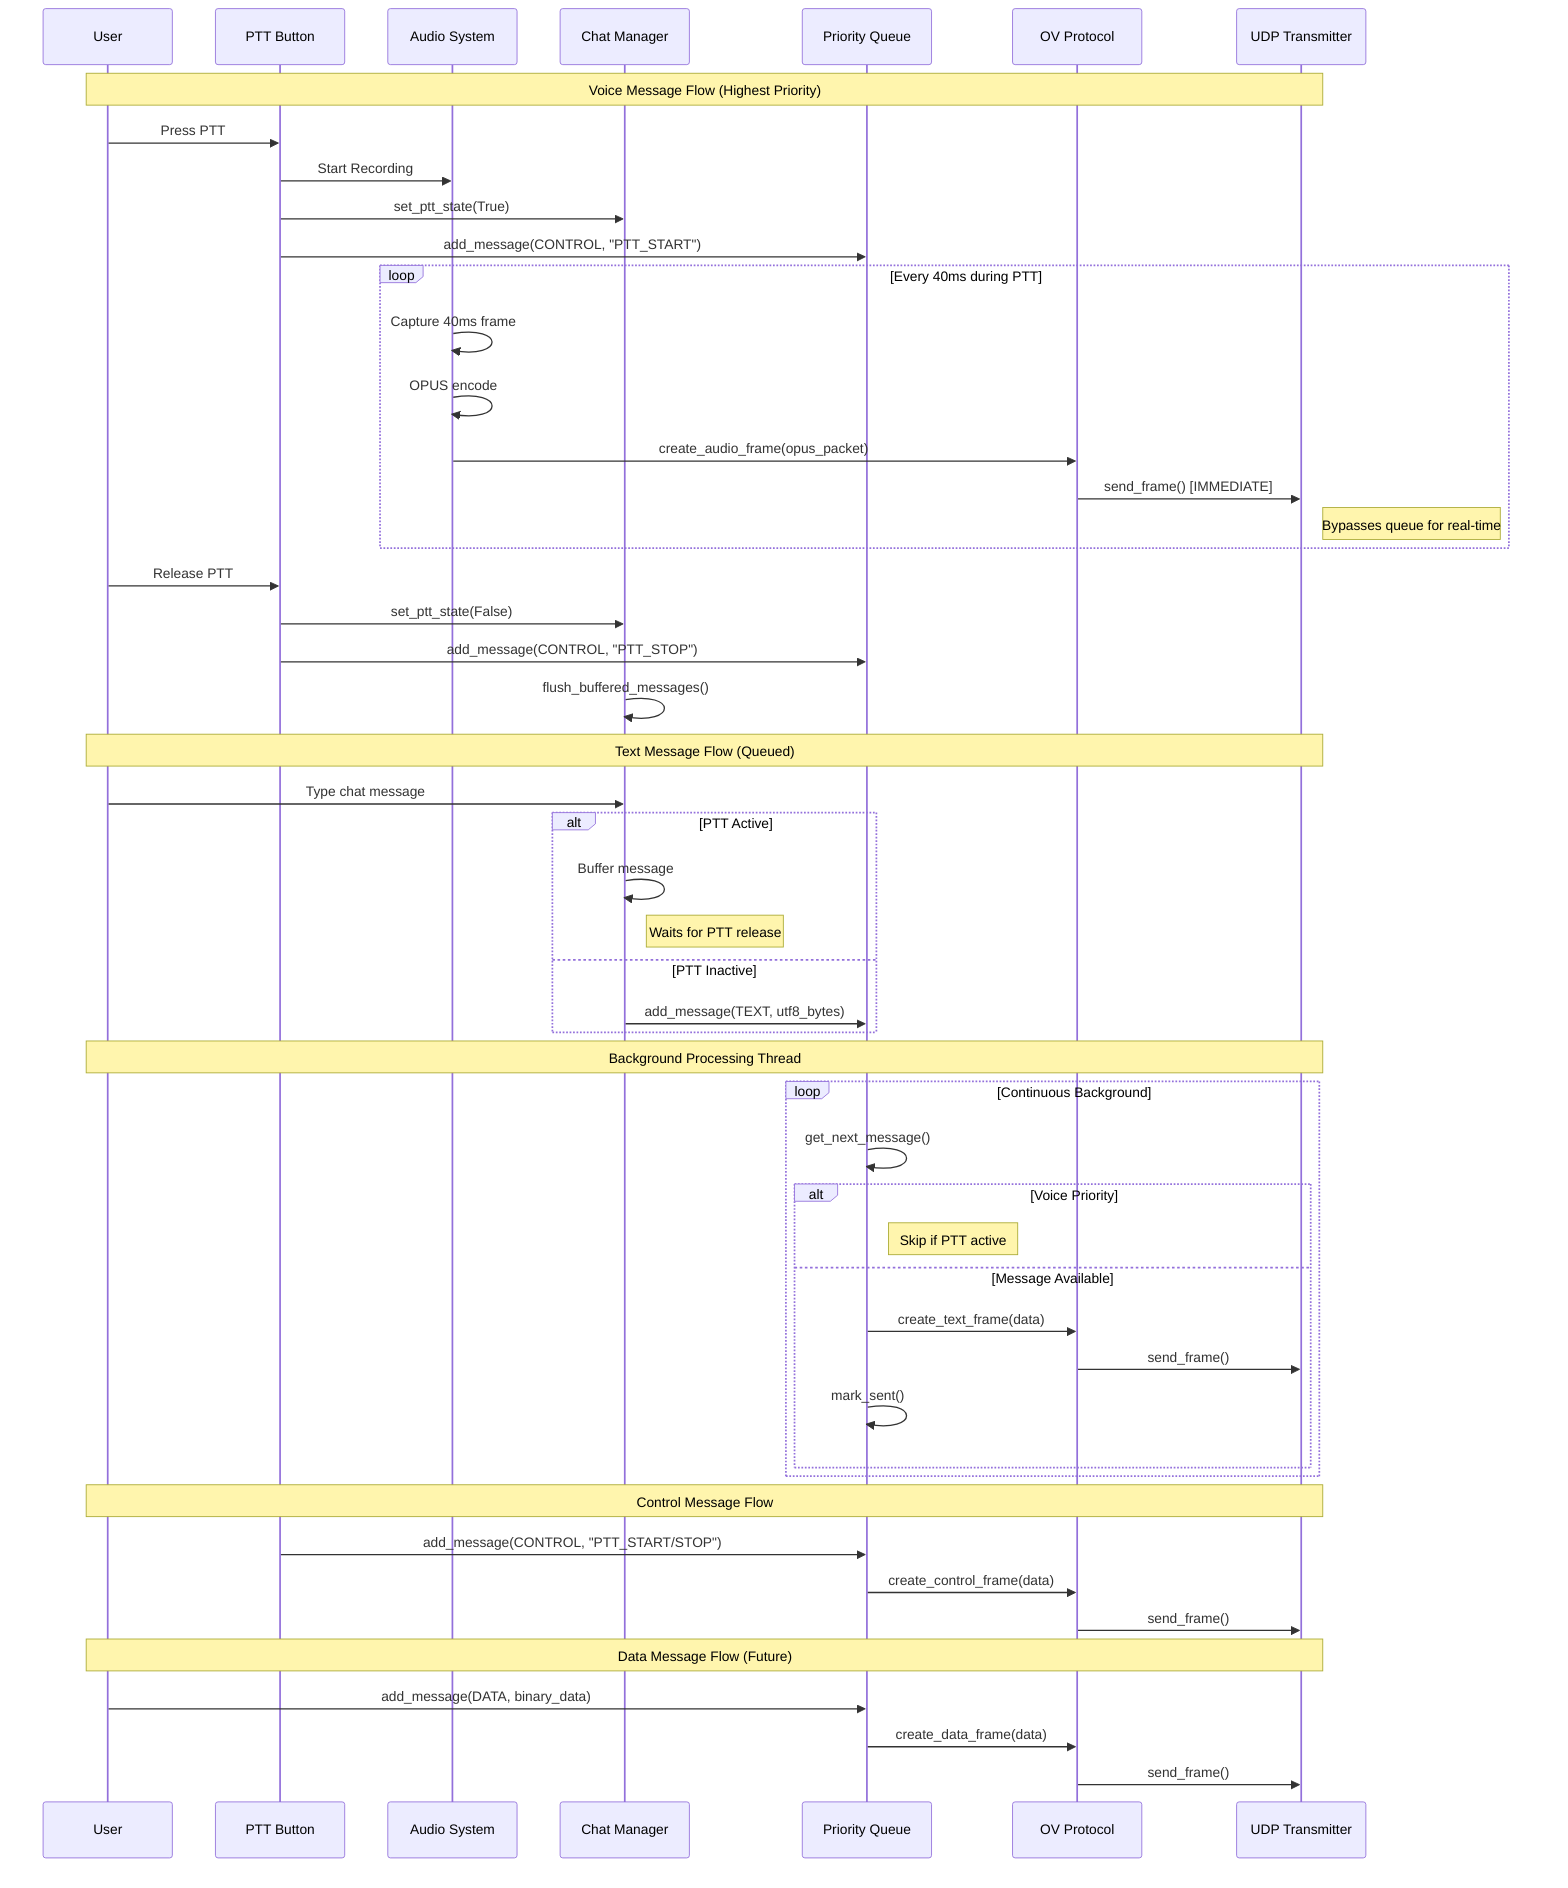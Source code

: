 sequenceDiagram
    participant User
    participant PTT as PTT Button
    participant Audio as Audio System
    participant Chat as Chat Manager
    participant Queue as Priority Queue
    participant Protocol as OV Protocol
    participant Network as UDP Transmitter

    Note over User,Network: Voice Message Flow (Highest Priority)
    User->>PTT: Press PTT
    PTT->>Audio: Start Recording
    PTT->>Chat: set_ptt_state(True)
    PTT->>Queue: add_message(CONTROL, "PTT_START")
    
    loop Every 40ms during PTT
        Audio->>Audio: Capture 40ms frame
        Audio->>Audio: OPUS encode
        Audio->>Protocol: create_audio_frame(opus_packet)
        Protocol->>Network: send_frame() [IMMEDIATE]
        Note right of Network: Bypasses queue for real-time
    end

    User->>PTT: Release PTT
    PTT->>Chat: set_ptt_state(False)
    PTT->>Queue: add_message(CONTROL, "PTT_STOP")
    Chat->>Chat: flush_buffered_messages()

    Note over User,Network: Text Message Flow (Queued)
    User->>Chat: Type chat message
    alt PTT Active
        Chat->>Chat: Buffer message
        Note right of Chat: Waits for PTT release
    else PTT Inactive
        Chat->>Queue: add_message(TEXT, utf8_bytes)
    end

    Note over User,Network: Background Processing Thread
    loop Continuous Background
        Queue->>Queue: get_next_message()
        alt Voice Priority
            Note right of Queue: Skip if PTT active
        else Message Available
            Queue->>Protocol: create_text_frame(data)
            Protocol->>Network: send_frame()
            Queue->>Queue: mark_sent()
        end
    end

    Note over User,Network: Control Message Flow
    PTT->>Queue: add_message(CONTROL, "PTT_START/STOP")
    Queue->>Protocol: create_control_frame(data)
    Protocol->>Network: send_frame()

    Note over User,Network: Data Message Flow (Future)
    User->>Queue: add_message(DATA, binary_data)
    Queue->>Protocol: create_data_frame(data)
    Protocol->>Network: send_frame()